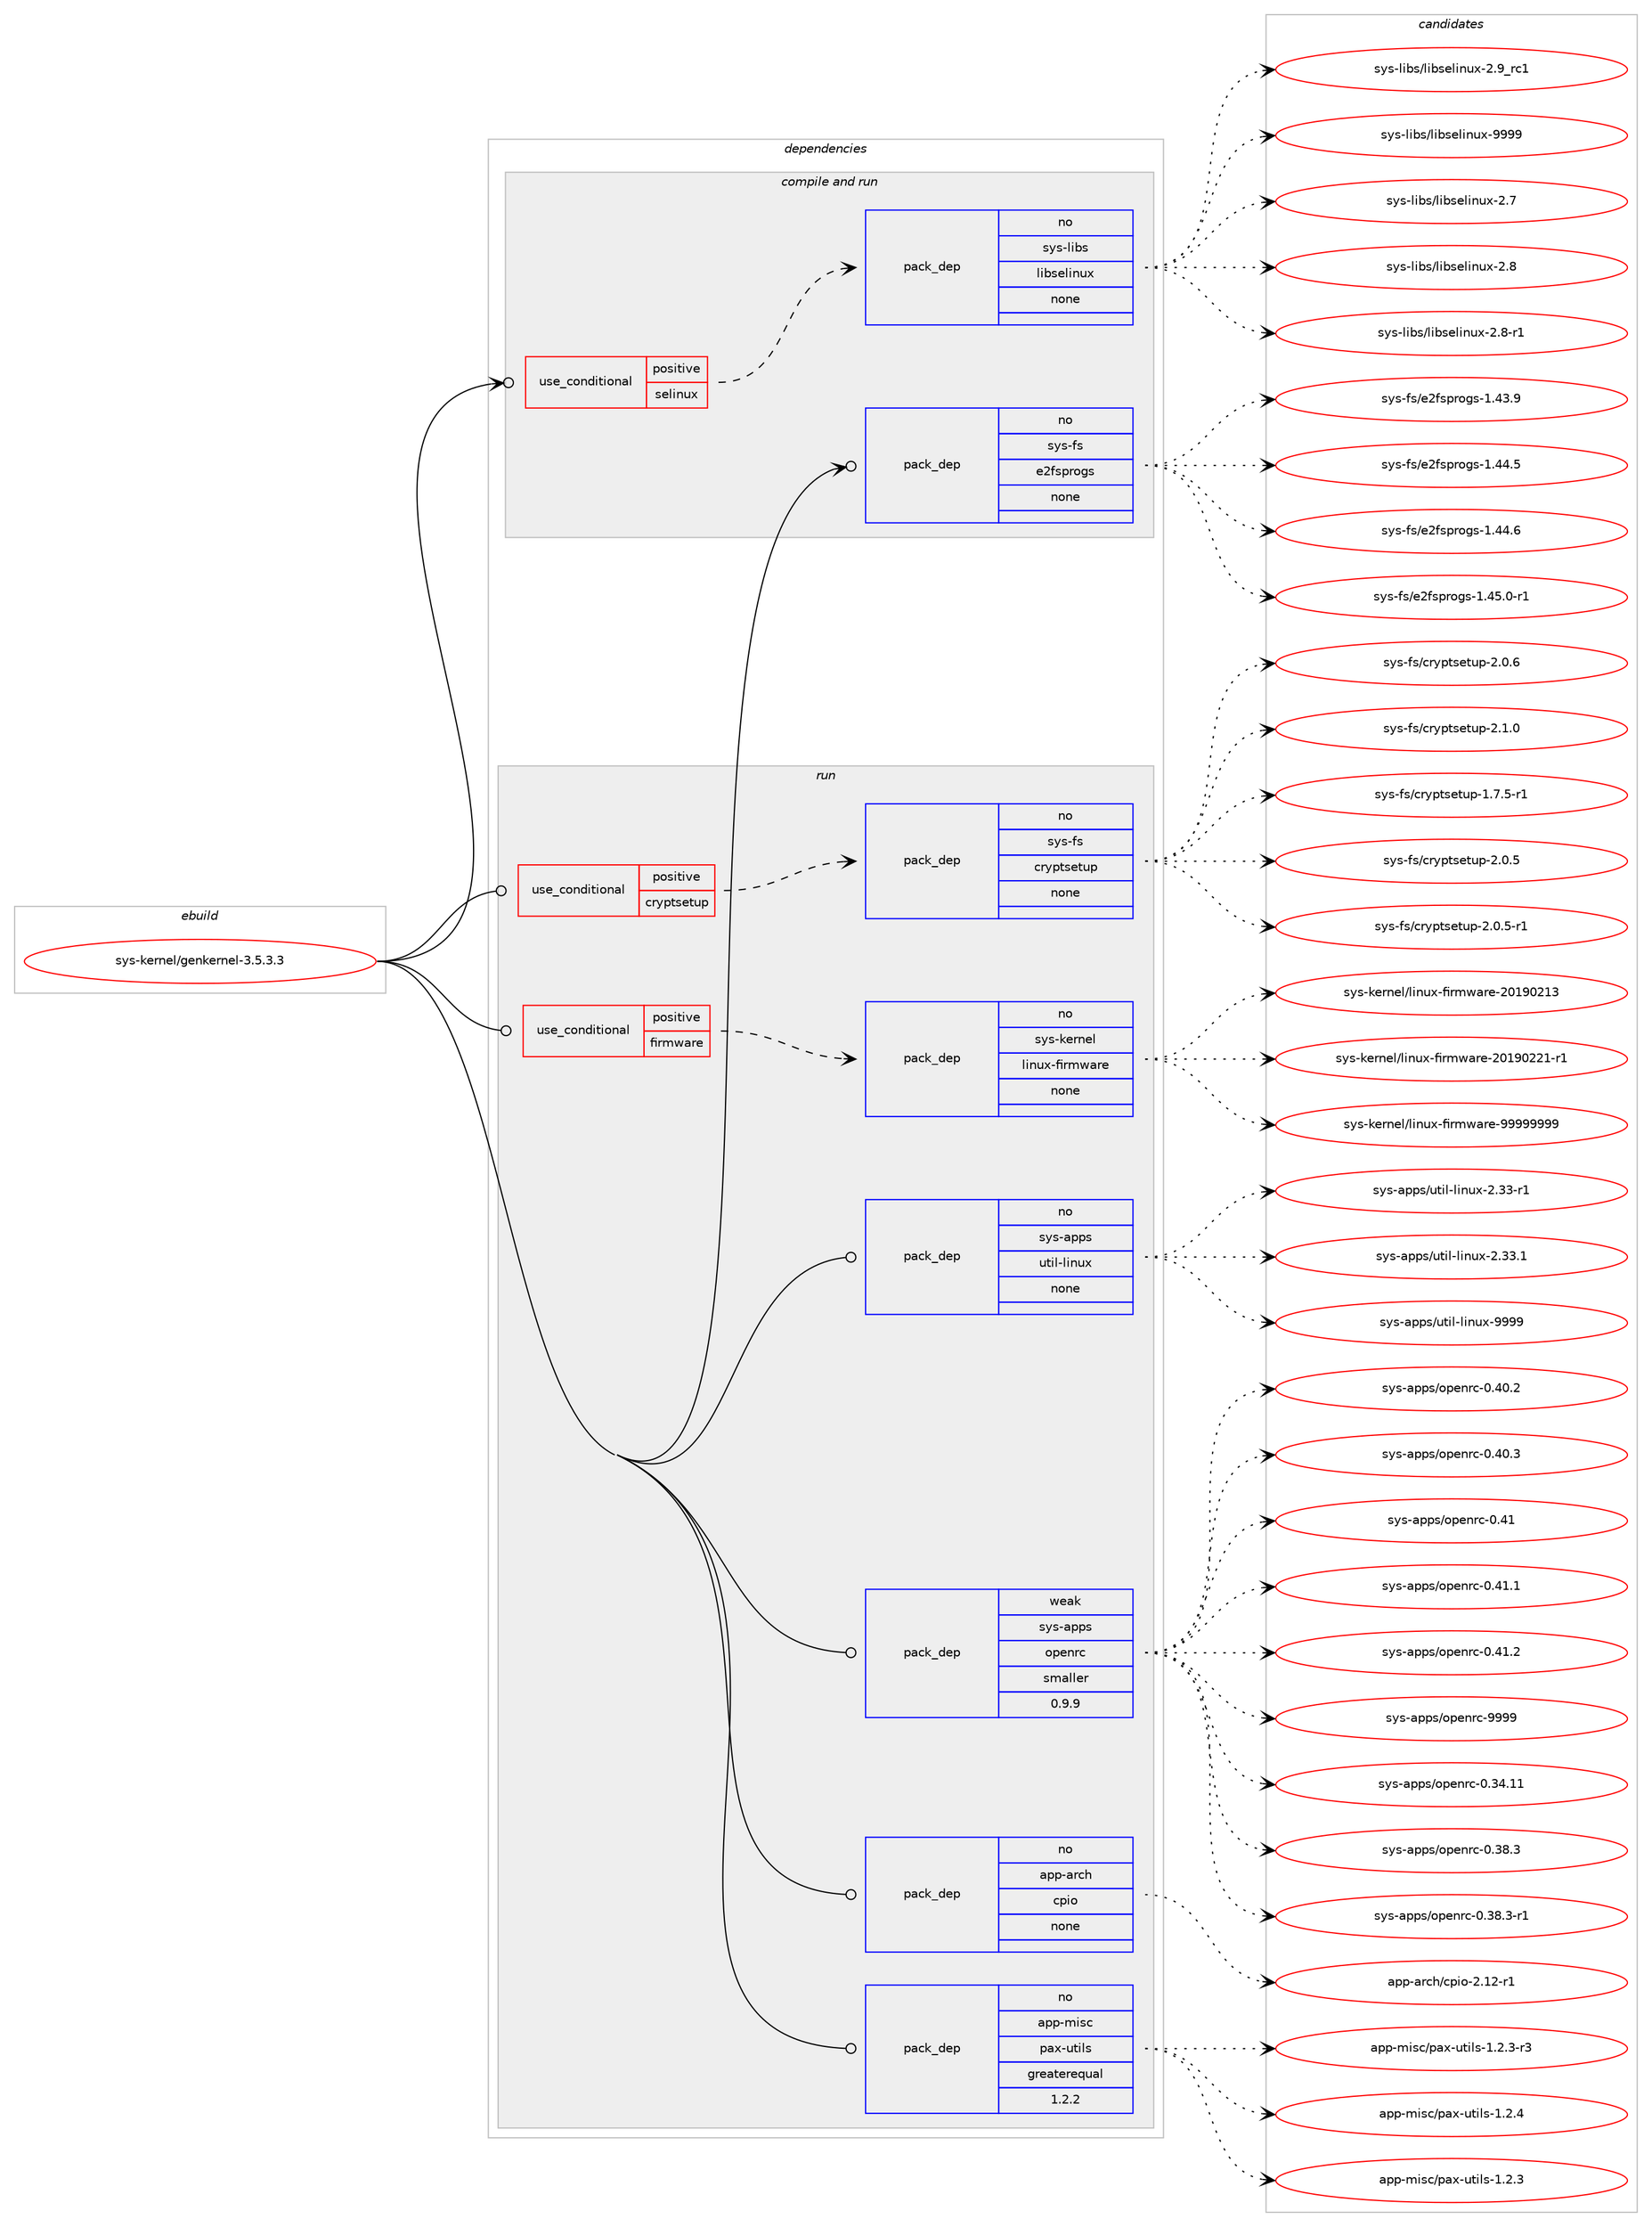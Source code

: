 digraph prolog {

# *************
# Graph options
# *************

newrank=true;
concentrate=true;
compound=true;
graph [rankdir=LR,fontname=Helvetica,fontsize=10,ranksep=1.5];#, ranksep=2.5, nodesep=0.2];
edge  [arrowhead=vee];
node  [fontname=Helvetica,fontsize=10];

# **********
# The ebuild
# **********

subgraph cluster_leftcol {
color=gray;
rank=same;
label=<<i>ebuild</i>>;
id [label="sys-kernel/genkernel-3.5.3.3", color=red, width=4, href="../sys-kernel/genkernel-3.5.3.3.svg"];
}

# ****************
# The dependencies
# ****************

subgraph cluster_midcol {
color=gray;
label=<<i>dependencies</i>>;
subgraph cluster_compile {
fillcolor="#eeeeee";
style=filled;
label=<<i>compile</i>>;
}
subgraph cluster_compileandrun {
fillcolor="#eeeeee";
style=filled;
label=<<i>compile and run</i>>;
subgraph cond403 {
dependency3444 [label=<<TABLE BORDER="0" CELLBORDER="1" CELLSPACING="0" CELLPADDING="4"><TR><TD ROWSPAN="3" CELLPADDING="10">use_conditional</TD></TR><TR><TD>positive</TD></TR><TR><TD>selinux</TD></TR></TABLE>>, shape=none, color=red];
subgraph pack2972 {
dependency3445 [label=<<TABLE BORDER="0" CELLBORDER="1" CELLSPACING="0" CELLPADDING="4" WIDTH="220"><TR><TD ROWSPAN="6" CELLPADDING="30">pack_dep</TD></TR><TR><TD WIDTH="110">no</TD></TR><TR><TD>sys-libs</TD></TR><TR><TD>libselinux</TD></TR><TR><TD>none</TD></TR><TR><TD></TD></TR></TABLE>>, shape=none, color=blue];
}
dependency3444:e -> dependency3445:w [weight=20,style="dashed",arrowhead="vee"];
}
id:e -> dependency3444:w [weight=20,style="solid",arrowhead="odotvee"];
subgraph pack2973 {
dependency3446 [label=<<TABLE BORDER="0" CELLBORDER="1" CELLSPACING="0" CELLPADDING="4" WIDTH="220"><TR><TD ROWSPAN="6" CELLPADDING="30">pack_dep</TD></TR><TR><TD WIDTH="110">no</TD></TR><TR><TD>sys-fs</TD></TR><TR><TD>e2fsprogs</TD></TR><TR><TD>none</TD></TR><TR><TD></TD></TR></TABLE>>, shape=none, color=blue];
}
id:e -> dependency3446:w [weight=20,style="solid",arrowhead="odotvee"];
}
subgraph cluster_run {
fillcolor="#eeeeee";
style=filled;
label=<<i>run</i>>;
subgraph cond404 {
dependency3447 [label=<<TABLE BORDER="0" CELLBORDER="1" CELLSPACING="0" CELLPADDING="4"><TR><TD ROWSPAN="3" CELLPADDING="10">use_conditional</TD></TR><TR><TD>positive</TD></TR><TR><TD>cryptsetup</TD></TR></TABLE>>, shape=none, color=red];
subgraph pack2974 {
dependency3448 [label=<<TABLE BORDER="0" CELLBORDER="1" CELLSPACING="0" CELLPADDING="4" WIDTH="220"><TR><TD ROWSPAN="6" CELLPADDING="30">pack_dep</TD></TR><TR><TD WIDTH="110">no</TD></TR><TR><TD>sys-fs</TD></TR><TR><TD>cryptsetup</TD></TR><TR><TD>none</TD></TR><TR><TD></TD></TR></TABLE>>, shape=none, color=blue];
}
dependency3447:e -> dependency3448:w [weight=20,style="dashed",arrowhead="vee"];
}
id:e -> dependency3447:w [weight=20,style="solid",arrowhead="odot"];
subgraph cond405 {
dependency3449 [label=<<TABLE BORDER="0" CELLBORDER="1" CELLSPACING="0" CELLPADDING="4"><TR><TD ROWSPAN="3" CELLPADDING="10">use_conditional</TD></TR><TR><TD>positive</TD></TR><TR><TD>firmware</TD></TR></TABLE>>, shape=none, color=red];
subgraph pack2975 {
dependency3450 [label=<<TABLE BORDER="0" CELLBORDER="1" CELLSPACING="0" CELLPADDING="4" WIDTH="220"><TR><TD ROWSPAN="6" CELLPADDING="30">pack_dep</TD></TR><TR><TD WIDTH="110">no</TD></TR><TR><TD>sys-kernel</TD></TR><TR><TD>linux-firmware</TD></TR><TR><TD>none</TD></TR><TR><TD></TD></TR></TABLE>>, shape=none, color=blue];
}
dependency3449:e -> dependency3450:w [weight=20,style="dashed",arrowhead="vee"];
}
id:e -> dependency3449:w [weight=20,style="solid",arrowhead="odot"];
subgraph pack2976 {
dependency3451 [label=<<TABLE BORDER="0" CELLBORDER="1" CELLSPACING="0" CELLPADDING="4" WIDTH="220"><TR><TD ROWSPAN="6" CELLPADDING="30">pack_dep</TD></TR><TR><TD WIDTH="110">no</TD></TR><TR><TD>app-arch</TD></TR><TR><TD>cpio</TD></TR><TR><TD>none</TD></TR><TR><TD></TD></TR></TABLE>>, shape=none, color=blue];
}
id:e -> dependency3451:w [weight=20,style="solid",arrowhead="odot"];
subgraph pack2977 {
dependency3452 [label=<<TABLE BORDER="0" CELLBORDER="1" CELLSPACING="0" CELLPADDING="4" WIDTH="220"><TR><TD ROWSPAN="6" CELLPADDING="30">pack_dep</TD></TR><TR><TD WIDTH="110">no</TD></TR><TR><TD>app-misc</TD></TR><TR><TD>pax-utils</TD></TR><TR><TD>greaterequal</TD></TR><TR><TD>1.2.2</TD></TR></TABLE>>, shape=none, color=blue];
}
id:e -> dependency3452:w [weight=20,style="solid",arrowhead="odot"];
subgraph pack2978 {
dependency3453 [label=<<TABLE BORDER="0" CELLBORDER="1" CELLSPACING="0" CELLPADDING="4" WIDTH="220"><TR><TD ROWSPAN="6" CELLPADDING="30">pack_dep</TD></TR><TR><TD WIDTH="110">no</TD></TR><TR><TD>sys-apps</TD></TR><TR><TD>util-linux</TD></TR><TR><TD>none</TD></TR><TR><TD></TD></TR></TABLE>>, shape=none, color=blue];
}
id:e -> dependency3453:w [weight=20,style="solid",arrowhead="odot"];
subgraph pack2979 {
dependency3454 [label=<<TABLE BORDER="0" CELLBORDER="1" CELLSPACING="0" CELLPADDING="4" WIDTH="220"><TR><TD ROWSPAN="6" CELLPADDING="30">pack_dep</TD></TR><TR><TD WIDTH="110">weak</TD></TR><TR><TD>sys-apps</TD></TR><TR><TD>openrc</TD></TR><TR><TD>smaller</TD></TR><TR><TD>0.9.9</TD></TR></TABLE>>, shape=none, color=blue];
}
id:e -> dependency3454:w [weight=20,style="solid",arrowhead="odot"];
}
}

# **************
# The candidates
# **************

subgraph cluster_choices {
rank=same;
color=gray;
label=<<i>candidates</i>>;

subgraph choice2972 {
color=black;
nodesep=1;
choice1151211154510810598115471081059811510110810511011712045504655 [label="sys-libs/libselinux-2.7", color=red, width=4,href="../sys-libs/libselinux-2.7.svg"];
choice1151211154510810598115471081059811510110810511011712045504656 [label="sys-libs/libselinux-2.8", color=red, width=4,href="../sys-libs/libselinux-2.8.svg"];
choice11512111545108105981154710810598115101108105110117120455046564511449 [label="sys-libs/libselinux-2.8-r1", color=red, width=4,href="../sys-libs/libselinux-2.8-r1.svg"];
choice1151211154510810598115471081059811510110810511011712045504657951149949 [label="sys-libs/libselinux-2.9_rc1", color=red, width=4,href="../sys-libs/libselinux-2.9_rc1.svg"];
choice115121115451081059811547108105981151011081051101171204557575757 [label="sys-libs/libselinux-9999", color=red, width=4,href="../sys-libs/libselinux-9999.svg"];
dependency3445:e -> choice1151211154510810598115471081059811510110810511011712045504655:w [style=dotted,weight="100"];
dependency3445:e -> choice1151211154510810598115471081059811510110810511011712045504656:w [style=dotted,weight="100"];
dependency3445:e -> choice11512111545108105981154710810598115101108105110117120455046564511449:w [style=dotted,weight="100"];
dependency3445:e -> choice1151211154510810598115471081059811510110810511011712045504657951149949:w [style=dotted,weight="100"];
dependency3445:e -> choice115121115451081059811547108105981151011081051101171204557575757:w [style=dotted,weight="100"];
}
subgraph choice2973 {
color=black;
nodesep=1;
choice11512111545102115471015010211511211411110311545494652514657 [label="sys-fs/e2fsprogs-1.43.9", color=red, width=4,href="../sys-fs/e2fsprogs-1.43.9.svg"];
choice11512111545102115471015010211511211411110311545494652524653 [label="sys-fs/e2fsprogs-1.44.5", color=red, width=4,href="../sys-fs/e2fsprogs-1.44.5.svg"];
choice11512111545102115471015010211511211411110311545494652524654 [label="sys-fs/e2fsprogs-1.44.6", color=red, width=4,href="../sys-fs/e2fsprogs-1.44.6.svg"];
choice115121115451021154710150102115112114111103115454946525346484511449 [label="sys-fs/e2fsprogs-1.45.0-r1", color=red, width=4,href="../sys-fs/e2fsprogs-1.45.0-r1.svg"];
dependency3446:e -> choice11512111545102115471015010211511211411110311545494652514657:w [style=dotted,weight="100"];
dependency3446:e -> choice11512111545102115471015010211511211411110311545494652524653:w [style=dotted,weight="100"];
dependency3446:e -> choice11512111545102115471015010211511211411110311545494652524654:w [style=dotted,weight="100"];
dependency3446:e -> choice115121115451021154710150102115112114111103115454946525346484511449:w [style=dotted,weight="100"];
}
subgraph choice2974 {
color=black;
nodesep=1;
choice1151211154510211547991141211121161151011161171124549465546534511449 [label="sys-fs/cryptsetup-1.7.5-r1", color=red, width=4,href="../sys-fs/cryptsetup-1.7.5-r1.svg"];
choice115121115451021154799114121112116115101116117112455046484653 [label="sys-fs/cryptsetup-2.0.5", color=red, width=4,href="../sys-fs/cryptsetup-2.0.5.svg"];
choice1151211154510211547991141211121161151011161171124550464846534511449 [label="sys-fs/cryptsetup-2.0.5-r1", color=red, width=4,href="../sys-fs/cryptsetup-2.0.5-r1.svg"];
choice115121115451021154799114121112116115101116117112455046484654 [label="sys-fs/cryptsetup-2.0.6", color=red, width=4,href="../sys-fs/cryptsetup-2.0.6.svg"];
choice115121115451021154799114121112116115101116117112455046494648 [label="sys-fs/cryptsetup-2.1.0", color=red, width=4,href="../sys-fs/cryptsetup-2.1.0.svg"];
dependency3448:e -> choice1151211154510211547991141211121161151011161171124549465546534511449:w [style=dotted,weight="100"];
dependency3448:e -> choice115121115451021154799114121112116115101116117112455046484653:w [style=dotted,weight="100"];
dependency3448:e -> choice1151211154510211547991141211121161151011161171124550464846534511449:w [style=dotted,weight="100"];
dependency3448:e -> choice115121115451021154799114121112116115101116117112455046484654:w [style=dotted,weight="100"];
dependency3448:e -> choice115121115451021154799114121112116115101116117112455046494648:w [style=dotted,weight="100"];
}
subgraph choice2975 {
color=black;
nodesep=1;
choice11512111545107101114110101108471081051101171204510210511410911997114101455048495748504951 [label="sys-kernel/linux-firmware-20190213", color=red, width=4,href="../sys-kernel/linux-firmware-20190213.svg"];
choice115121115451071011141101011084710810511011712045102105114109119971141014550484957485050494511449 [label="sys-kernel/linux-firmware-20190221-r1", color=red, width=4,href="../sys-kernel/linux-firmware-20190221-r1.svg"];
choice11512111545107101114110101108471081051101171204510210511410911997114101455757575757575757 [label="sys-kernel/linux-firmware-99999999", color=red, width=4,href="../sys-kernel/linux-firmware-99999999.svg"];
dependency3450:e -> choice11512111545107101114110101108471081051101171204510210511410911997114101455048495748504951:w [style=dotted,weight="100"];
dependency3450:e -> choice115121115451071011141101011084710810511011712045102105114109119971141014550484957485050494511449:w [style=dotted,weight="100"];
dependency3450:e -> choice11512111545107101114110101108471081051101171204510210511410911997114101455757575757575757:w [style=dotted,weight="100"];
}
subgraph choice2976 {
color=black;
nodesep=1;
choice97112112459711499104479911210511145504649504511449 [label="app-arch/cpio-2.12-r1", color=red, width=4,href="../app-arch/cpio-2.12-r1.svg"];
dependency3451:e -> choice97112112459711499104479911210511145504649504511449:w [style=dotted,weight="100"];
}
subgraph choice2977 {
color=black;
nodesep=1;
choice971121124510910511599471129712045117116105108115454946504651 [label="app-misc/pax-utils-1.2.3", color=red, width=4,href="../app-misc/pax-utils-1.2.3.svg"];
choice9711211245109105115994711297120451171161051081154549465046514511451 [label="app-misc/pax-utils-1.2.3-r3", color=red, width=4,href="../app-misc/pax-utils-1.2.3-r3.svg"];
choice971121124510910511599471129712045117116105108115454946504652 [label="app-misc/pax-utils-1.2.4", color=red, width=4,href="../app-misc/pax-utils-1.2.4.svg"];
dependency3452:e -> choice971121124510910511599471129712045117116105108115454946504651:w [style=dotted,weight="100"];
dependency3452:e -> choice9711211245109105115994711297120451171161051081154549465046514511451:w [style=dotted,weight="100"];
dependency3452:e -> choice971121124510910511599471129712045117116105108115454946504652:w [style=dotted,weight="100"];
}
subgraph choice2978 {
color=black;
nodesep=1;
choice1151211154597112112115471171161051084510810511011712045504651514511449 [label="sys-apps/util-linux-2.33-r1", color=red, width=4,href="../sys-apps/util-linux-2.33-r1.svg"];
choice1151211154597112112115471171161051084510810511011712045504651514649 [label="sys-apps/util-linux-2.33.1", color=red, width=4,href="../sys-apps/util-linux-2.33.1.svg"];
choice115121115459711211211547117116105108451081051101171204557575757 [label="sys-apps/util-linux-9999", color=red, width=4,href="../sys-apps/util-linux-9999.svg"];
dependency3453:e -> choice1151211154597112112115471171161051084510810511011712045504651514511449:w [style=dotted,weight="100"];
dependency3453:e -> choice1151211154597112112115471171161051084510810511011712045504651514649:w [style=dotted,weight="100"];
dependency3453:e -> choice115121115459711211211547117116105108451081051101171204557575757:w [style=dotted,weight="100"];
}
subgraph choice2979 {
color=black;
nodesep=1;
choice115121115459711211211547111112101110114994548465152464949 [label="sys-apps/openrc-0.34.11", color=red, width=4,href="../sys-apps/openrc-0.34.11.svg"];
choice1151211154597112112115471111121011101149945484651564651 [label="sys-apps/openrc-0.38.3", color=red, width=4,href="../sys-apps/openrc-0.38.3.svg"];
choice11512111545971121121154711111210111011499454846515646514511449 [label="sys-apps/openrc-0.38.3-r1", color=red, width=4,href="../sys-apps/openrc-0.38.3-r1.svg"];
choice1151211154597112112115471111121011101149945484652484650 [label="sys-apps/openrc-0.40.2", color=red, width=4,href="../sys-apps/openrc-0.40.2.svg"];
choice1151211154597112112115471111121011101149945484652484651 [label="sys-apps/openrc-0.40.3", color=red, width=4,href="../sys-apps/openrc-0.40.3.svg"];
choice115121115459711211211547111112101110114994548465249 [label="sys-apps/openrc-0.41", color=red, width=4,href="../sys-apps/openrc-0.41.svg"];
choice1151211154597112112115471111121011101149945484652494649 [label="sys-apps/openrc-0.41.1", color=red, width=4,href="../sys-apps/openrc-0.41.1.svg"];
choice1151211154597112112115471111121011101149945484652494650 [label="sys-apps/openrc-0.41.2", color=red, width=4,href="../sys-apps/openrc-0.41.2.svg"];
choice115121115459711211211547111112101110114994557575757 [label="sys-apps/openrc-9999", color=red, width=4,href="../sys-apps/openrc-9999.svg"];
dependency3454:e -> choice115121115459711211211547111112101110114994548465152464949:w [style=dotted,weight="100"];
dependency3454:e -> choice1151211154597112112115471111121011101149945484651564651:w [style=dotted,weight="100"];
dependency3454:e -> choice11512111545971121121154711111210111011499454846515646514511449:w [style=dotted,weight="100"];
dependency3454:e -> choice1151211154597112112115471111121011101149945484652484650:w [style=dotted,weight="100"];
dependency3454:e -> choice1151211154597112112115471111121011101149945484652484651:w [style=dotted,weight="100"];
dependency3454:e -> choice115121115459711211211547111112101110114994548465249:w [style=dotted,weight="100"];
dependency3454:e -> choice1151211154597112112115471111121011101149945484652494649:w [style=dotted,weight="100"];
dependency3454:e -> choice1151211154597112112115471111121011101149945484652494650:w [style=dotted,weight="100"];
dependency3454:e -> choice115121115459711211211547111112101110114994557575757:w [style=dotted,weight="100"];
}
}

}
